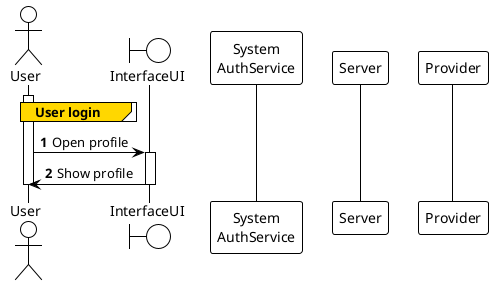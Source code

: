@startuml
'https://plantuml.com/sequence-diagram
!theme plain

autonumber

actor User
boundary InterfaceUI
participant "System\nAuthService" as system
participant Server
participant "Provider" as Firebase

activate User
group#Gold User login

end

User -> InterfaceUI: Open profile
activate InterfaceUI
User <- InterfaceUI: Show profile
deactivate InterfaceUI

deactivate User

@enduml
